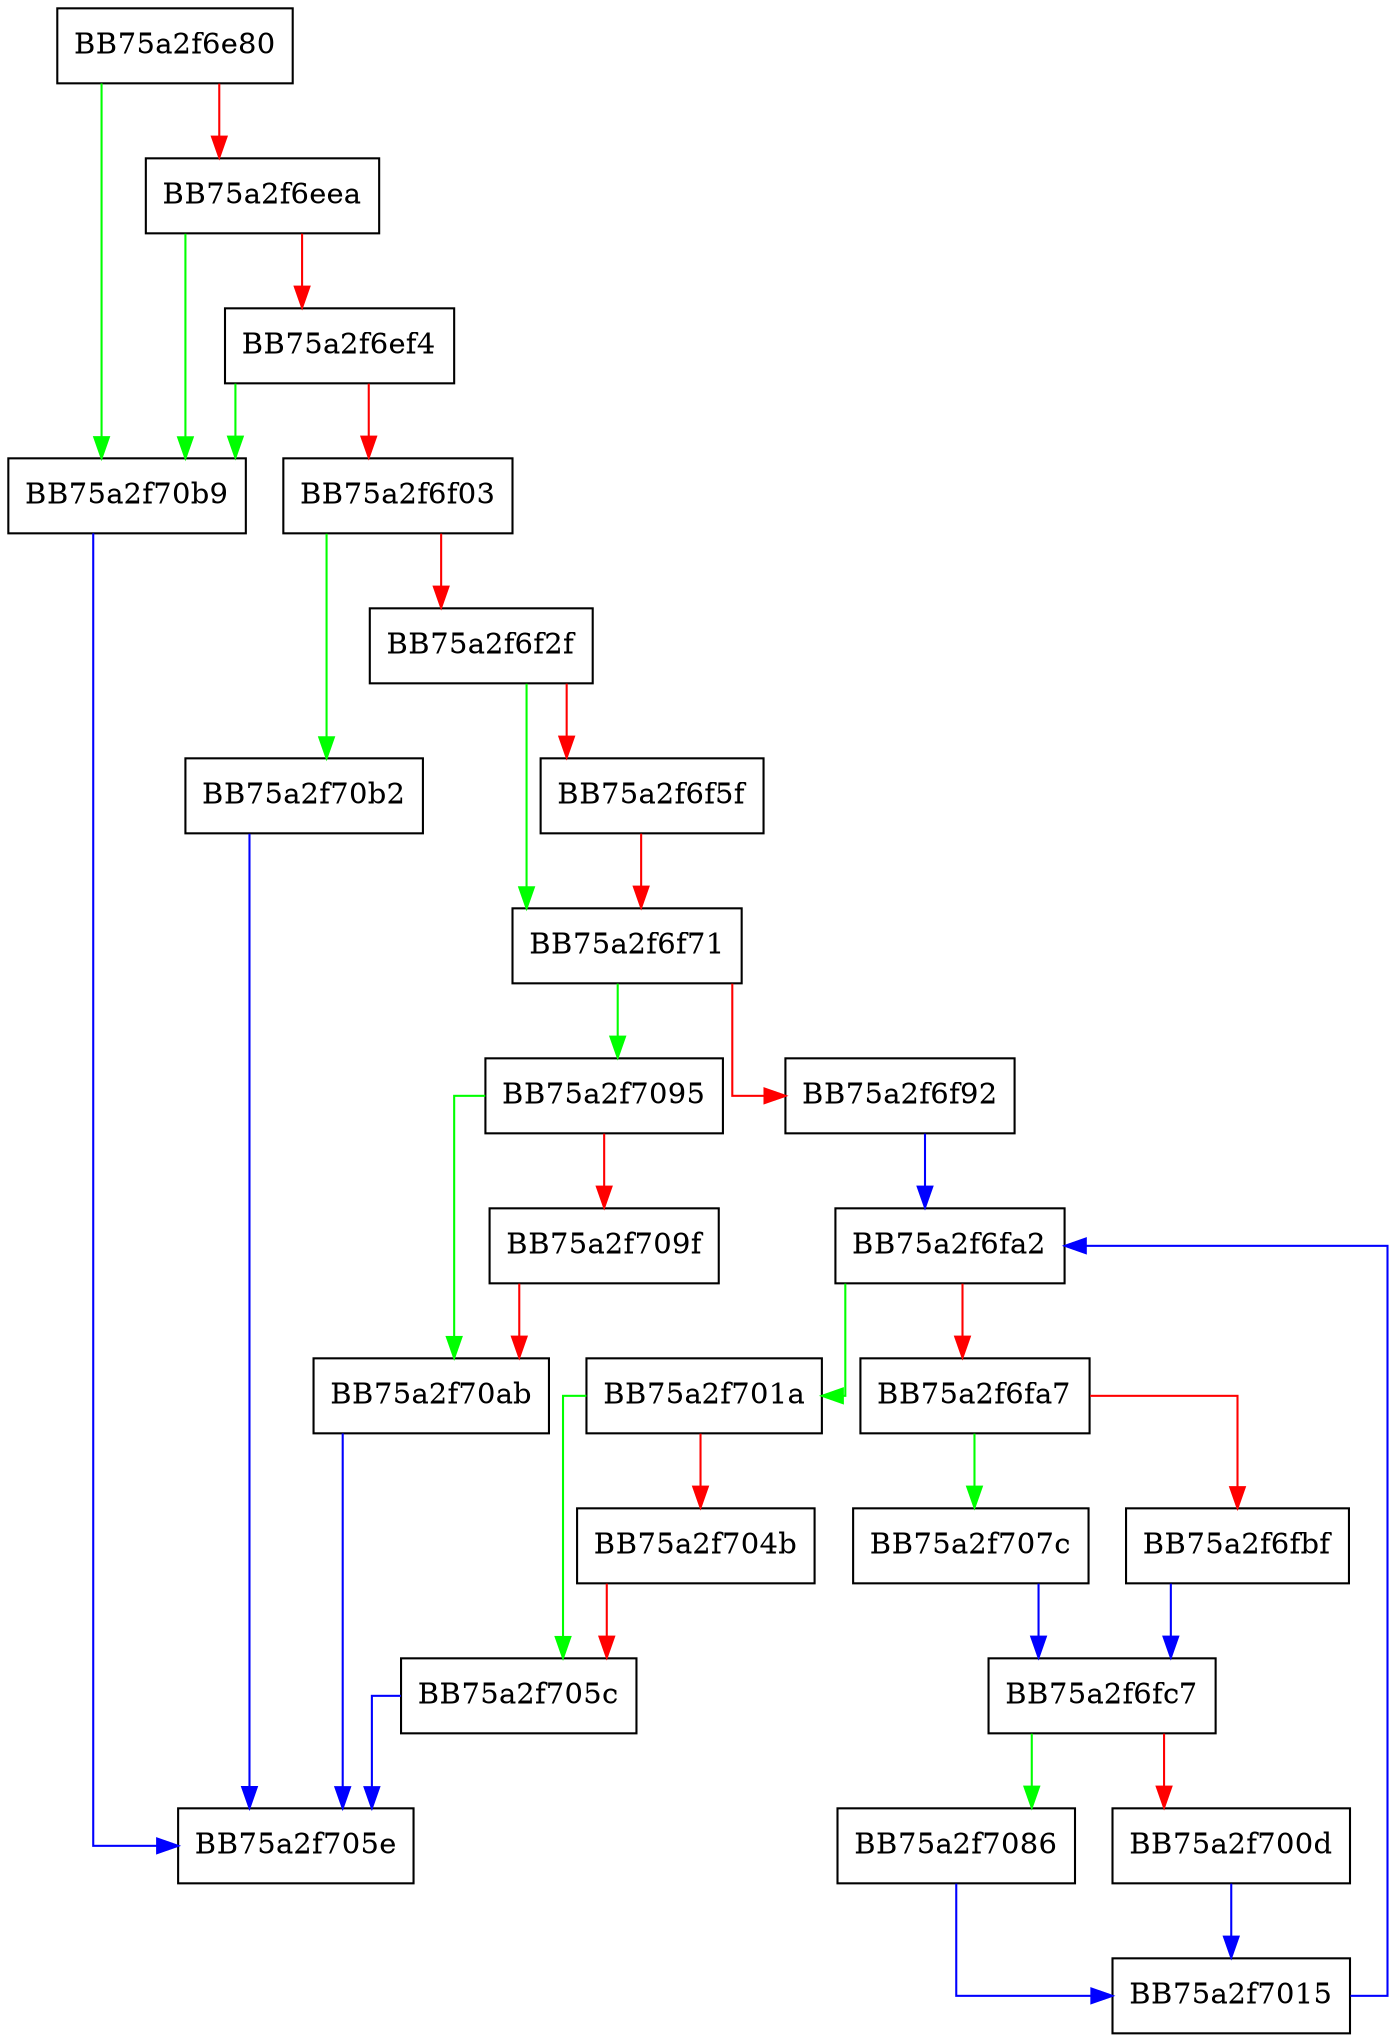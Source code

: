 digraph macro_source_push {
  node [shape="box"];
  graph [splines=ortho];
  BB75a2f6e80 -> BB75a2f70b9 [color="green"];
  BB75a2f6e80 -> BB75a2f6eea [color="red"];
  BB75a2f6eea -> BB75a2f70b9 [color="green"];
  BB75a2f6eea -> BB75a2f6ef4 [color="red"];
  BB75a2f6ef4 -> BB75a2f70b9 [color="green"];
  BB75a2f6ef4 -> BB75a2f6f03 [color="red"];
  BB75a2f6f03 -> BB75a2f70b2 [color="green"];
  BB75a2f6f03 -> BB75a2f6f2f [color="red"];
  BB75a2f6f2f -> BB75a2f6f71 [color="green"];
  BB75a2f6f2f -> BB75a2f6f5f [color="red"];
  BB75a2f6f5f -> BB75a2f6f71 [color="red"];
  BB75a2f6f71 -> BB75a2f7095 [color="green"];
  BB75a2f6f71 -> BB75a2f6f92 [color="red"];
  BB75a2f6f92 -> BB75a2f6fa2 [color="blue"];
  BB75a2f6fa2 -> BB75a2f701a [color="green"];
  BB75a2f6fa2 -> BB75a2f6fa7 [color="red"];
  BB75a2f6fa7 -> BB75a2f707c [color="green"];
  BB75a2f6fa7 -> BB75a2f6fbf [color="red"];
  BB75a2f6fbf -> BB75a2f6fc7 [color="blue"];
  BB75a2f6fc7 -> BB75a2f7086 [color="green"];
  BB75a2f6fc7 -> BB75a2f700d [color="red"];
  BB75a2f700d -> BB75a2f7015 [color="blue"];
  BB75a2f7015 -> BB75a2f6fa2 [color="blue"];
  BB75a2f701a -> BB75a2f705c [color="green"];
  BB75a2f701a -> BB75a2f704b [color="red"];
  BB75a2f704b -> BB75a2f705c [color="red"];
  BB75a2f705c -> BB75a2f705e [color="blue"];
  BB75a2f707c -> BB75a2f6fc7 [color="blue"];
  BB75a2f7086 -> BB75a2f7015 [color="blue"];
  BB75a2f7095 -> BB75a2f70ab [color="green"];
  BB75a2f7095 -> BB75a2f709f [color="red"];
  BB75a2f709f -> BB75a2f70ab [color="red"];
  BB75a2f70ab -> BB75a2f705e [color="blue"];
  BB75a2f70b2 -> BB75a2f705e [color="blue"];
  BB75a2f70b9 -> BB75a2f705e [color="blue"];
}